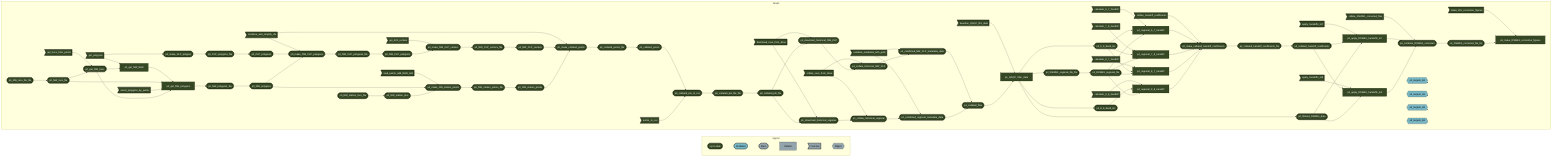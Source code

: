graph LR
  subgraph legend
    direction LR
    x7420bd9270f8d27d([""Up to date""]):::uptodate --- x0a52b03877696646([""Outdated""]):::outdated
    x0a52b03877696646([""Outdated""]):::outdated --- xbf4603d6c2c2ad6b([""Stem""]):::none
    xbf4603d6c2c2ad6b([""Stem""]):::none --- x70a5fa6bea6f298d[""Pattern""]:::none
    x70a5fa6bea6f298d[""Pattern""]:::none --- xf0bce276fe2b9d3e>""Function""]:::none
    xf0bce276fe2b9d3e>""Function""]:::none --- x5bffbffeae195fc9{{""Object""}}:::none
  end
  subgraph Graph
    direction LR
    x381670d2b9b2e829>"get_polygons"]:::uptodate --> x15e6a9c96ca0d2e4(["p0_make_CLP_polygon"]):::uptodate
    xf7e743aae0fe878c(["p0_collated_pts_to_csv"]):::uptodate --> xe20ea0f06825fcb2(["p0_collated_pts_file_file"]):::uptodate
    xb8ec1e5bb773db16(["p0_collated_points"]):::uptodate --> xf7e743aae0fe878c(["p0_collated_pts_to_csv"]):::uptodate
    x5b61bf087fabd667>"points_to_csv"]:::uptodate --> xf7e743aae0fe878c(["p0_collated_pts_to_csv"]):::uptodate
    xbd672cf7550f2af2>"load_points_add_NHD_info"]:::uptodate --> xd420f12bba7d9bb5(["p0_make_NW_station_points"]):::uptodate
    x087868ac22b27bfc(["p0_NW_polygons"]):::uptodate --> xd420f12bba7d9bb5(["p0_make_NW_station_points"]):::uptodate
    x237ecf9f93eb4158(["p0_NW_station_locs"]):::uptodate --> xd420f12bba7d9bb5(["p0_make_NW_station_points"]):::uptodate
    xc22133783951f2d0(["p0_NW_station_locs_file"]):::uptodate --> x237ecf9f93eb4158(["p0_NW_station_locs"]):::uptodate
    x8646bc4bbb368426(["p0_NW_locs_file_file"]):::uptodate --> xca652bad5dca7079(["p0_NW_locs_file"]):::uptodate
    x81eb2ab69a337002>"get_AOI_centers"]:::uptodate --> x50563b84aeff812f(["p0_make_NW_CLP_centers"]):::uptodate
    x2ee286d7ae06cbde(["p0_NW_CLP_polygons"]):::uptodate --> x50563b84aeff812f(["p0_make_NW_CLP_centers"]):::uptodate
    x69b69692f485061f(["p1_combined_NW_CLP_metadata_data"]):::uptodate --> x09dc50a129275f2e(["p1_collated_files"]):::uptodate
    x82c1fa3998fea655(["p1_combined_regional_metadata_data"]):::uptodate --> x09dc50a129275f2e(["p1_collated_files"]):::uptodate
    xe6114c4964b2ed63>"download_csvs_from_drive"]:::uptodate --> x21d7f9521d9a748c(["p1_download_historical_NW_CLP"]):::uptodate
    xd335ab5b83d379a4(["p0_collated_pts_file"]):::uptodate --> x21d7f9521d9a748c(["p1_download_historical_NW_CLP"]):::uptodate
    xc6a497bc8fa76c9a["p0_get_NW_NHD"]:::uptodate --> x0da305746ca4c2ac["p0_get_NW_polygons"]:::uptodate
    xca652bad5dca7079(["p0_NW_locs_file"]):::uptodate --> x0da305746ca4c2ac["p0_get_NW_polygons"]:::uptodate
    xb6046b564c2b17c1>"select_polygons_by_points"]:::uptodate --> x0da305746ca4c2ac["p0_get_NW_polygons"]:::uptodate
    x41b0973033fc4193(["p0_get_NW_hucs"]):::uptodate --> x0da305746ca4c2ac["p0_get_NW_polygons"]:::uptodate
    xaf703f04ade75c35>"calculate_9_8_handoff"]:::uptodate --> x4e097162482f873f["p2_regional_9_8_handoff"]:::uptodate
    xb695dfd73b638217(["p2_8_9_band_list"]):::uptodate --> x4e097162482f873f["p2_regional_9_8_handoff"]:::uptodate
    xd9a155aee2f756e8(["p2_DSWE1_regional_file"]):::uptodate --> x4e097162482f873f["p2_regional_9_8_handoff"]:::uptodate
    x108ae07a71408143(["p0_collated_points_file"]):::uptodate --> xb8ec1e5bb773db16(["p0_collated_points"]):::uptodate
    xc2c1720ef3d581fb(["p2_collated_handoff_coefficients_file"]):::uptodate --> xd300ba79d502b989(["p2_collated_handoff_coefficients"]):::uptodate
    xe2c4905e6a8c366f(["p2_DSWE1_regional_file_file"]):::uptodate --> xd9a155aee2f756e8(["p2_DSWE1_regional_file"]):::uptodate
    x31c12dca6242a905>"collate_handoff_coefficients"]:::uptodate --> x49230f9bd9a1da69(["p2_make_collated_handoff_coefficients"]):::uptodate
    x424782c26ca70708["p2_regional_5_7_handoff"]:::uptodate --> x49230f9bd9a1da69(["p2_make_collated_handoff_coefficients"]):::uptodate
    xca5bedbb82c0e260["p2_regional_7_8_handoff"]:::uptodate --> x49230f9bd9a1da69(["p2_make_collated_handoff_coefficients"]):::uptodate
    xfc14931e31efbff2["p2_regional_8_7_handoff"]:::uptodate --> x49230f9bd9a1da69(["p2_make_collated_handoff_coefficients"]):::uptodate
    x4e097162482f873f["p2_regional_9_8_handoff"]:::uptodate --> x49230f9bd9a1da69(["p2_make_collated_handoff_coefficients"]):::uptodate
    x5e3bef274e2f4473(["p0_NW_CLP_polygons_file"]):::uptodate --> x2ee286d7ae06cbde(["p0_NW_CLP_polygons"]):::uptodate
    xdcbbc71ec73ed665>"baseline_QAQC_RS_data"]:::uptodate --> x1b38c722e2296193["p1_QAQC_filter_data"]:::uptodate
    x09dc50a129275f2e(["p1_collated_files"]):::uptodate --> x1b38c722e2296193["p1_QAQC_filter_data"]:::uptodate
    x1b38c722e2296193["p1_QAQC_filter_data"]:::uptodate --> xb695dfd73b638217(["p2_8_9_band_list"]):::uptodate
    xe6114c4964b2ed63>"download_csvs_from_drive"]:::uptodate --> xf0c6747b4b8ee477(["p1_download_historical_regional"]):::uptodate
    xd335ab5b83d379a4(["p0_collated_pts_file"]):::uptodate --> xf0c6747b4b8ee477(["p1_download_historical_regional"]):::uptodate
    x77d6a13977751420(["p3_combine_DSWE1_corrected"]):::uptodate --> x059bf062839a7a5b(["p3_DSWE1_corrected_file_list"]):::uptodate
    xf5f2b7c5daf11e04>"make_Rrs_correction_figures"]:::uptodate --> x12e2f59a9ca08960["p3_make_DSWE1_correction_figures"]:::uptodate
    x059bf062839a7a5b(["p3_DSWE1_corrected_file_list"]):::uptodate --> x12e2f59a9ca08960["p3_make_DSWE1_correction_figures"]:::uptodate
    x49230f9bd9a1da69(["p2_make_collated_handoff_coefficients"]):::uptodate --> xc2c1720ef3d581fb(["p2_collated_handoff_coefficients_file"]):::uptodate
    x8a2822f6635bd6b5>"collate_csvs_from_drive"]:::uptodate --> x6ddd0a421aacf5ca(["p1_collate_historical_regional"]):::uptodate
    xf0c6747b4b8ee477(["p1_download_historical_regional"]):::uptodate --> x6ddd0a421aacf5ca(["p1_collate_historical_regional"]):::uptodate
    x48fad8921fed8075(["p0_NW_station_points_file"]):::uptodate --> x0610546e195b120e(["p0_NW_station_points"]):::uptodate
    x1b38c722e2296193["p1_QAQC_filter_data"]:::uptodate --> x628af63397fb40e0(["p3_filtered_DSWE1_data"]):::uptodate
    xff8a2b0e00f078a5>"calculate_5_7_handoff"]:::uptodate --> x424782c26ca70708["p2_regional_5_7_handoff"]:::uptodate
    x3b17d5e46be4a6c1(["p2_5_9_band_list"]):::uptodate --> x424782c26ca70708["p2_regional_5_7_handoff"]:::uptodate
    xd9a155aee2f756e8(["p2_DSWE1_regional_file"]):::uptodate --> x424782c26ca70708["p2_regional_5_7_handoff"]:::uptodate
    xaf07a05bf3aaf1b9>"get_hucs_from_points"]:::uptodate --> x41b0973033fc4193(["p0_get_NW_hucs"]):::uptodate
    xca652bad5dca7079(["p0_NW_locs_file"]):::uptodate --> x41b0973033fc4193(["p0_get_NW_hucs"]):::uptodate
    xca7f1bf09c5d95d5>"apply_handoffs_to7"]:::uptodate --> xf4bd9d290c79ce67["p3_apply_DSWE1_handoffs_to7"]:::uptodate
    xd300ba79d502b989(["p2_collated_handoff_coefficients"]):::uptodate --> xf4bd9d290c79ce67["p3_apply_DSWE1_handoffs_to7"]:::uptodate
    x628af63397fb40e0(["p3_filtered_DSWE1_data"]):::uptodate --> xf4bd9d290c79ce67["p3_apply_DSWE1_handoffs_to7"]:::uptodate
    x18334dc3bd308c80(["p0_NW_CLP_centers_file"]):::uptodate --> xb80fb9337d7b279c(["p0_NW_CLP_centers"]):::uptodate
    xecce09bcfe077974>"apply_handoffs_to8"]:::uptodate --> xcd26b54e02859efc["p3_apply_DSWE1_handoffs_to8"]:::uptodate
    xd300ba79d502b989(["p2_collated_handoff_coefficients"]):::uptodate --> xcd26b54e02859efc["p3_apply_DSWE1_handoffs_to8"]:::uptodate
    x628af63397fb40e0(["p3_filtered_DSWE1_data"]):::uptodate --> xcd26b54e02859efc["p3_apply_DSWE1_handoffs_to8"]:::uptodate
    x4293b59ae813e46d(["p0_NW_polygons_file"]):::uptodate --> x087868ac22b27bfc(["p0_NW_polygons"]):::uptodate
    x381670d2b9b2e829>"get_polygons"]:::uptodate --> xc6a497bc8fa76c9a["p0_get_NW_NHD"]:::uptodate
    x41b0973033fc4193(["p0_get_NW_hucs"]):::uptodate --> xc6a497bc8fa76c9a["p0_get_NW_NHD"]:::uptodate
    xfbf236c5a2d16b7f>"combine_and_simplify_sfs"]:::uptodate --> xdec52b017fc2c2ab(["p0_make_collated_points"]):::uptodate
    xb80fb9337d7b279c(["p0_NW_CLP_centers"]):::uptodate --> xdec52b017fc2c2ab(["p0_make_collated_points"]):::uptodate
    x0610546e195b120e(["p0_NW_station_points"]):::uptodate --> xdec52b017fc2c2ab(["p0_make_collated_points"]):::uptodate
    x6bc791ebaeaec04f>"calculate_8_7_handoff"]:::uptodate --> xfc14931e31efbff2["p2_regional_8_7_handoff"]:::uptodate
    x3b17d5e46be4a6c1(["p2_5_9_band_list"]):::uptodate --> xfc14931e31efbff2["p2_regional_8_7_handoff"]:::uptodate
    xd9a155aee2f756e8(["p2_DSWE1_regional_file"]):::uptodate --> xfc14931e31efbff2["p2_regional_8_7_handoff"]:::uptodate
    xdec52b017fc2c2ab(["p0_make_collated_points"]):::uptodate --> x108ae07a71408143(["p0_collated_points_file"]):::uptodate
    xe20ea0f06825fcb2(["p0_collated_pts_file_file"]):::uptodate --> xd335ab5b83d379a4(["p0_collated_pts_file"]):::uptodate
    xb8b66377ce03c48e>"calculate_7_8_handoff"]:::uptodate --> xca5bedbb82c0e260["p2_regional_7_8_handoff"]:::uptodate
    x3b17d5e46be4a6c1(["p2_5_9_band_list"]):::uptodate --> xca5bedbb82c0e260["p2_regional_7_8_handoff"]:::uptodate
    xd9a155aee2f756e8(["p2_DSWE1_regional_file"]):::uptodate --> xca5bedbb82c0e260["p2_regional_7_8_handoff"]:::uptodate
    x50563b84aeff812f(["p0_make_NW_CLP_centers"]):::uptodate --> x18334dc3bd308c80(["p0_NW_CLP_centers_file"]):::uptodate
    x925445b64f5515ad>"combine_metadata_with_pulls"]:::uptodate --> x82c1fa3998fea655(["p1_combined_regional_metadata_data"]):::uptodate
    x6ddd0a421aacf5ca(["p1_collate_historical_regional"]):::uptodate --> x82c1fa3998fea655(["p1_combined_regional_metadata_data"]):::uptodate
    x8a2822f6635bd6b5>"collate_csvs_from_drive"]:::uptodate --> x03f12ac7fcdb560d(["p1_collate_historical_NW_CLP"]):::uptodate
    x21d7f9521d9a748c(["p1_download_historical_NW_CLP"]):::uptodate --> x03f12ac7fcdb560d(["p1_collate_historical_NW_CLP"]):::uptodate
    x4b02b324118878ed(["p0_CLP_polygons_file"]):::uptodate --> x42c031fba8debd32(["p0_CLP_polygons"]):::uptodate
    xfbf236c5a2d16b7f>"combine_and_simplify_sfs"]:::uptodate --> x25a0c6bfeddbfd1c(["p0_make_NW_CLP_polygons"]):::uptodate
    x42c031fba8debd32(["p0_CLP_polygons"]):::uptodate --> x25a0c6bfeddbfd1c(["p0_make_NW_CLP_polygons"]):::uptodate
    x087868ac22b27bfc(["p0_NW_polygons"]):::uptodate --> x25a0c6bfeddbfd1c(["p0_make_NW_CLP_polygons"]):::uptodate
    x1b38c722e2296193["p1_QAQC_filter_data"]:::uptodate --> x3b17d5e46be4a6c1(["p2_5_9_band_list"]):::uptodate
    x15e6a9c96ca0d2e4(["p0_make_CLP_polygon"]):::uptodate --> x4b02b324118878ed(["p0_CLP_polygons_file"]):::uptodate
    x25a0c6bfeddbfd1c(["p0_make_NW_CLP_polygons"]):::uptodate --> x5e3bef274e2f4473(["p0_NW_CLP_polygons_file"]):::uptodate
    xd420f12bba7d9bb5(["p0_make_NW_station_points"]):::uptodate --> x48fad8921fed8075(["p0_NW_station_points_file"]):::uptodate
    x0da305746ca4c2ac["p0_get_NW_polygons"]:::uptodate --> x4293b59ae813e46d(["p0_NW_polygons_file"]):::uptodate
    x925445b64f5515ad>"combine_metadata_with_pulls"]:::uptodate --> x69b69692f485061f(["p1_combined_NW_CLP_metadata_data"]):::uptodate
    x03f12ac7fcdb560d(["p1_collate_historical_NW_CLP"]):::uptodate --> x69b69692f485061f(["p1_combined_NW_CLP_metadata_data"]):::uptodate
    x52d7162f39f48bed>"collate_DSWE1_corrected_files"]:::uptodate --> x77d6a13977751420(["p3_combine_DSWE1_corrected"]):::uptodate
    xf4bd9d290c79ce67["p3_apply_DSWE1_handoffs_to7"]:::uptodate --> x77d6a13977751420(["p3_combine_DSWE1_corrected"]):::uptodate
    xcd26b54e02859efc["p3_apply_DSWE1_handoffs_to8"]:::uptodate --> x77d6a13977751420(["p3_combine_DSWE1_corrected"]):::uptodate
    x1b38c722e2296193["p1_QAQC_filter_data"]:::uptodate --> xe2c4905e6a8c366f(["p2_DSWE1_regional_file_file"]):::uptodate
    xec0704e9d53864a1{{"p1_targets_list"}}:::outdated --> xec0704e9d53864a1{{"p1_targets_list"}}:::outdated
    x4e5b18507a4933f4{{"p2_targets_list"}}:::outdated --> x4e5b18507a4933f4{{"p2_targets_list"}}:::outdated
    x251b431606ed97b5{{"p0_targets_list"}}:::outdated --> x251b431606ed97b5{{"p0_targets_list"}}:::outdated
    xb652901ed2431f5d{{"p3_targets_list"}}:::outdated --> xb652901ed2431f5d{{"p3_targets_list"}}:::outdated
  end
  classDef uptodate stroke:#000000,color:#ffffff,fill:#354823;
  classDef outdated stroke:#000000,color:#000000,fill:#78B7C5;
  classDef none stroke:#000000,color:#000000,fill:#94a4ac;
  linkStyle 0 stroke-width:0px;
  linkStyle 1 stroke-width:0px;
  linkStyle 2 stroke-width:0px;
  linkStyle 3 stroke-width:0px;
  linkStyle 4 stroke-width:0px;
  linkStyle 95 stroke-width:0px;
  linkStyle 96 stroke-width:0px;
  linkStyle 97 stroke-width:0px;
  linkStyle 98 stroke-width:0px;